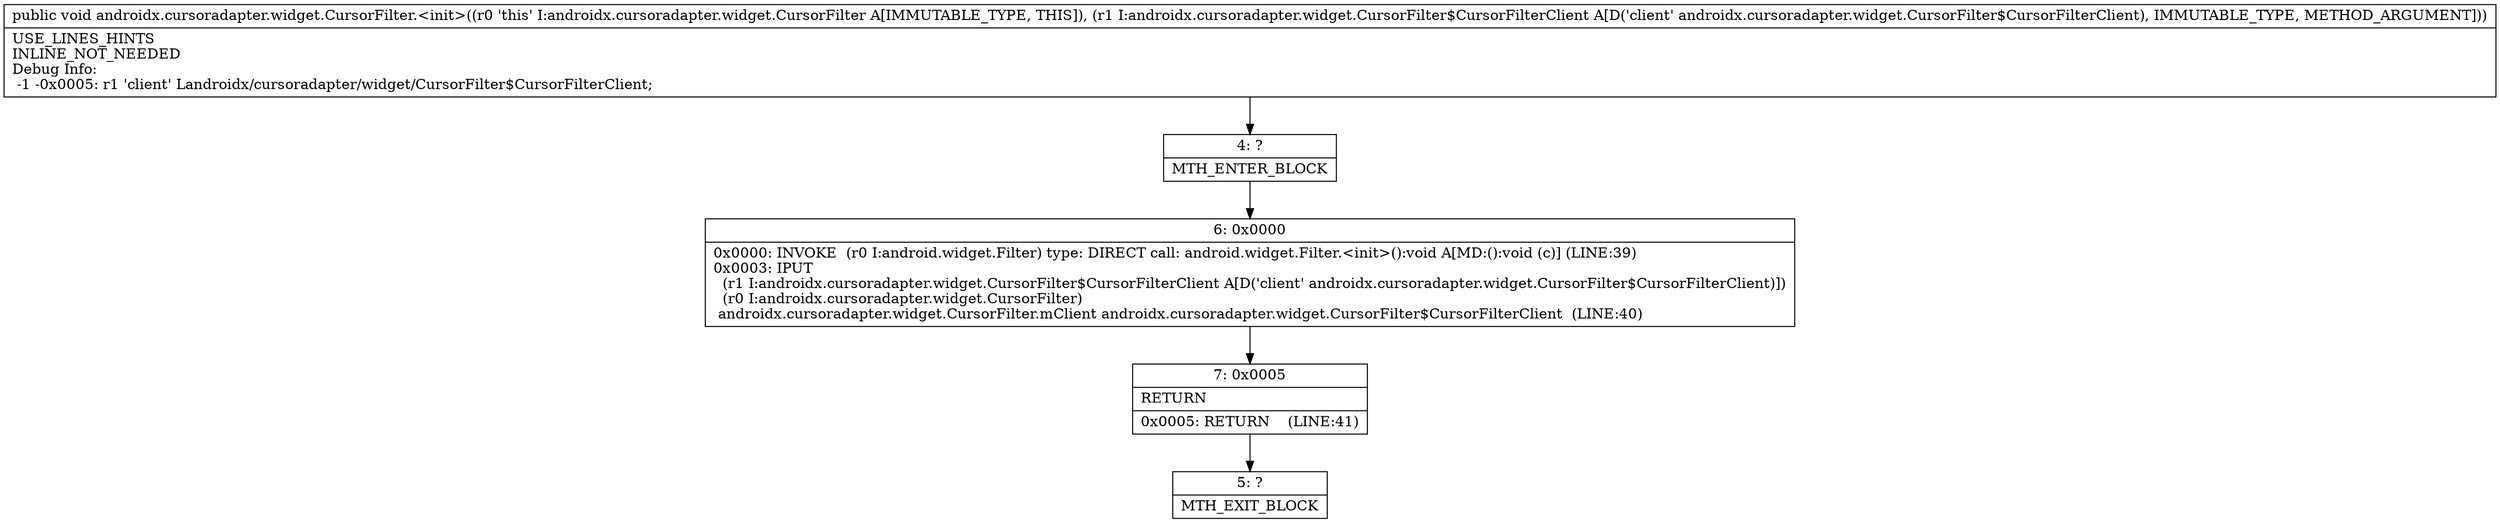 digraph "CFG forandroidx.cursoradapter.widget.CursorFilter.\<init\>(Landroidx\/cursoradapter\/widget\/CursorFilter$CursorFilterClient;)V" {
Node_4 [shape=record,label="{4\:\ ?|MTH_ENTER_BLOCK\l}"];
Node_6 [shape=record,label="{6\:\ 0x0000|0x0000: INVOKE  (r0 I:android.widget.Filter) type: DIRECT call: android.widget.Filter.\<init\>():void A[MD:():void (c)] (LINE:39)\l0x0003: IPUT  \l  (r1 I:androidx.cursoradapter.widget.CursorFilter$CursorFilterClient A[D('client' androidx.cursoradapter.widget.CursorFilter$CursorFilterClient)])\l  (r0 I:androidx.cursoradapter.widget.CursorFilter)\l androidx.cursoradapter.widget.CursorFilter.mClient androidx.cursoradapter.widget.CursorFilter$CursorFilterClient  (LINE:40)\l}"];
Node_7 [shape=record,label="{7\:\ 0x0005|RETURN\l|0x0005: RETURN    (LINE:41)\l}"];
Node_5 [shape=record,label="{5\:\ ?|MTH_EXIT_BLOCK\l}"];
MethodNode[shape=record,label="{public void androidx.cursoradapter.widget.CursorFilter.\<init\>((r0 'this' I:androidx.cursoradapter.widget.CursorFilter A[IMMUTABLE_TYPE, THIS]), (r1 I:androidx.cursoradapter.widget.CursorFilter$CursorFilterClient A[D('client' androidx.cursoradapter.widget.CursorFilter$CursorFilterClient), IMMUTABLE_TYPE, METHOD_ARGUMENT]))  | USE_LINES_HINTS\lINLINE_NOT_NEEDED\lDebug Info:\l  \-1 \-0x0005: r1 'client' Landroidx\/cursoradapter\/widget\/CursorFilter$CursorFilterClient;\l}"];
MethodNode -> Node_4;Node_4 -> Node_6;
Node_6 -> Node_7;
Node_7 -> Node_5;
}

